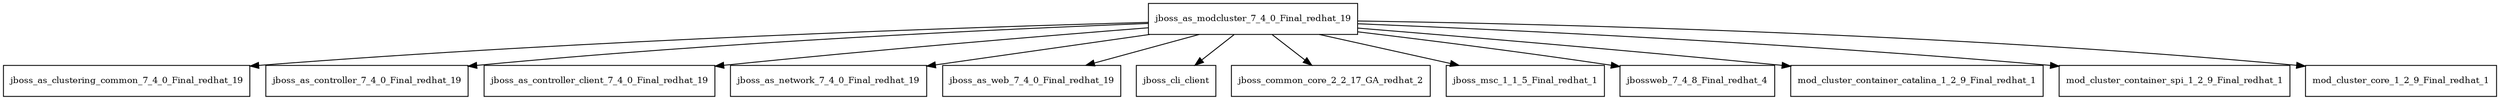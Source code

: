 digraph jboss_as_modcluster_7_4_0_Final_redhat_19_dependencies {
  node [shape = box, fontsize=10.0];
  jboss_as_modcluster_7_4_0_Final_redhat_19 -> jboss_as_clustering_common_7_4_0_Final_redhat_19;
  jboss_as_modcluster_7_4_0_Final_redhat_19 -> jboss_as_controller_7_4_0_Final_redhat_19;
  jboss_as_modcluster_7_4_0_Final_redhat_19 -> jboss_as_controller_client_7_4_0_Final_redhat_19;
  jboss_as_modcluster_7_4_0_Final_redhat_19 -> jboss_as_network_7_4_0_Final_redhat_19;
  jboss_as_modcluster_7_4_0_Final_redhat_19 -> jboss_as_web_7_4_0_Final_redhat_19;
  jboss_as_modcluster_7_4_0_Final_redhat_19 -> jboss_cli_client;
  jboss_as_modcluster_7_4_0_Final_redhat_19 -> jboss_common_core_2_2_17_GA_redhat_2;
  jboss_as_modcluster_7_4_0_Final_redhat_19 -> jboss_msc_1_1_5_Final_redhat_1;
  jboss_as_modcluster_7_4_0_Final_redhat_19 -> jbossweb_7_4_8_Final_redhat_4;
  jboss_as_modcluster_7_4_0_Final_redhat_19 -> mod_cluster_container_catalina_1_2_9_Final_redhat_1;
  jboss_as_modcluster_7_4_0_Final_redhat_19 -> mod_cluster_container_spi_1_2_9_Final_redhat_1;
  jboss_as_modcluster_7_4_0_Final_redhat_19 -> mod_cluster_core_1_2_9_Final_redhat_1;
}
